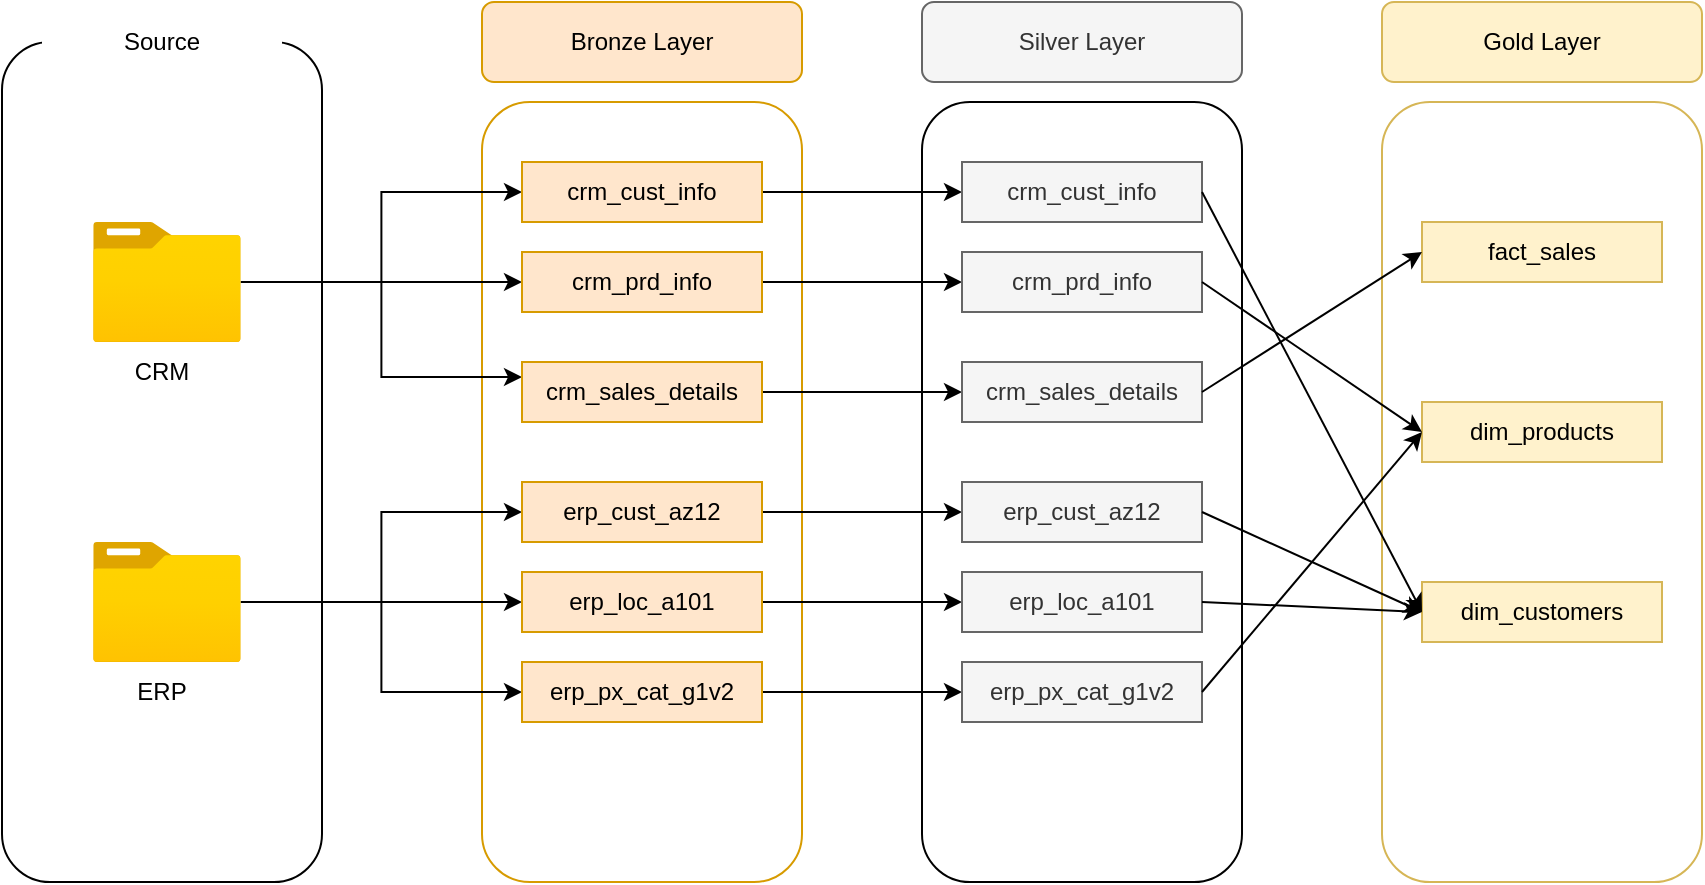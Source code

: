 <mxfile version="27.0.9">
  <diagram name="Page-1" id="cYCEzB_DU1TMpEEEDVQI">
    <mxGraphModel dx="1042" dy="626" grid="1" gridSize="10" guides="1" tooltips="1" connect="1" arrows="1" fold="1" page="1" pageScale="1" pageWidth="850" pageHeight="1100" math="0" shadow="0">
      <root>
        <mxCell id="0" />
        <mxCell id="1" parent="0" />
        <mxCell id="QTDBQFLBWSFrpyXNLR6P-1" value="" style="rounded=1;whiteSpace=wrap;html=1;fillColor=none;" parent="1" vertex="1">
          <mxGeometry x="40" y="180" width="160" height="420" as="geometry" />
        </mxCell>
        <mxCell id="QTDBQFLBWSFrpyXNLR6P-2" value="Bronze Layer" style="rounded=1;whiteSpace=wrap;html=1;fillColor=#ffe6cc;strokeColor=#d79b00;" parent="1" vertex="1">
          <mxGeometry x="280" y="160" width="160" height="40" as="geometry" />
        </mxCell>
        <mxCell id="QTDBQFLBWSFrpyXNLR6P-4" value="" style="rounded=1;whiteSpace=wrap;html=1;fillColor=none;strokeColor=#d79b00;" parent="1" vertex="1">
          <mxGeometry x="280" y="210" width="160" height="390" as="geometry" />
        </mxCell>
        <mxCell id="QTDBQFLBWSFrpyXNLR6P-5" value="Source" style="rounded=0;whiteSpace=wrap;html=1;labelBackgroundColor=none;fillColor=default;strokeColor=none;" parent="1" vertex="1">
          <mxGeometry x="60" y="160" width="120" height="40" as="geometry" />
        </mxCell>
        <mxCell id="QTDBQFLBWSFrpyXNLR6P-18" style="edgeStyle=orthogonalEdgeStyle;rounded=0;orthogonalLoop=1;jettySize=auto;html=1;entryX=0;entryY=0.5;entryDx=0;entryDy=0;" parent="1" source="QTDBQFLBWSFrpyXNLR6P-6" target="QTDBQFLBWSFrpyXNLR6P-15" edge="1">
          <mxGeometry relative="1" as="geometry" />
        </mxCell>
        <mxCell id="QTDBQFLBWSFrpyXNLR6P-19" style="edgeStyle=orthogonalEdgeStyle;rounded=0;orthogonalLoop=1;jettySize=auto;html=1;entryX=0;entryY=0.5;entryDx=0;entryDy=0;" parent="1" source="QTDBQFLBWSFrpyXNLR6P-6" target="QTDBQFLBWSFrpyXNLR6P-16" edge="1">
          <mxGeometry relative="1" as="geometry" />
        </mxCell>
        <mxCell id="QTDBQFLBWSFrpyXNLR6P-20" style="edgeStyle=orthogonalEdgeStyle;rounded=0;orthogonalLoop=1;jettySize=auto;html=1;entryX=0;entryY=0.25;entryDx=0;entryDy=0;" parent="1" source="QTDBQFLBWSFrpyXNLR6P-6" target="QTDBQFLBWSFrpyXNLR6P-17" edge="1">
          <mxGeometry relative="1" as="geometry" />
        </mxCell>
        <mxCell id="QTDBQFLBWSFrpyXNLR6P-6" value="" style="image;aspect=fixed;html=1;points=[];align=center;fontSize=12;image=img/lib/azure2/general/Folder_Blank.svg;" parent="1" vertex="1">
          <mxGeometry x="85.5" y="270" width="73.93" height="60" as="geometry" />
        </mxCell>
        <mxCell id="QTDBQFLBWSFrpyXNLR6P-24" style="edgeStyle=orthogonalEdgeStyle;rounded=0;orthogonalLoop=1;jettySize=auto;html=1;entryX=0;entryY=0.5;entryDx=0;entryDy=0;" parent="1" source="QTDBQFLBWSFrpyXNLR6P-7" target="QTDBQFLBWSFrpyXNLR6P-21" edge="1">
          <mxGeometry relative="1" as="geometry" />
        </mxCell>
        <mxCell id="QTDBQFLBWSFrpyXNLR6P-25" style="edgeStyle=orthogonalEdgeStyle;rounded=0;orthogonalLoop=1;jettySize=auto;html=1;" parent="1" source="QTDBQFLBWSFrpyXNLR6P-7" target="QTDBQFLBWSFrpyXNLR6P-22" edge="1">
          <mxGeometry relative="1" as="geometry" />
        </mxCell>
        <mxCell id="QTDBQFLBWSFrpyXNLR6P-28" style="edgeStyle=orthogonalEdgeStyle;rounded=0;orthogonalLoop=1;jettySize=auto;html=1;entryX=0;entryY=0.5;entryDx=0;entryDy=0;" parent="1" source="QTDBQFLBWSFrpyXNLR6P-7" target="QTDBQFLBWSFrpyXNLR6P-23" edge="1">
          <mxGeometry relative="1" as="geometry" />
        </mxCell>
        <mxCell id="QTDBQFLBWSFrpyXNLR6P-7" value="" style="image;aspect=fixed;html=1;points=[];align=center;fontSize=12;image=img/lib/azure2/general/Folder_Blank.svg;" parent="1" vertex="1">
          <mxGeometry x="85.5" y="430" width="73.93" height="60" as="geometry" />
        </mxCell>
        <mxCell id="QTDBQFLBWSFrpyXNLR6P-10" value="CRM" style="text;html=1;align=center;verticalAlign=middle;whiteSpace=wrap;rounded=0;" parent="1" vertex="1">
          <mxGeometry x="90" y="330" width="60" height="30" as="geometry" />
        </mxCell>
        <mxCell id="QTDBQFLBWSFrpyXNLR6P-13" value="ERP" style="text;html=1;align=center;verticalAlign=middle;whiteSpace=wrap;rounded=0;" parent="1" vertex="1">
          <mxGeometry x="90" y="490" width="60" height="30" as="geometry" />
        </mxCell>
        <mxCell id="QWUZtosewp1rNrmpP50Y-1" style="edgeStyle=orthogonalEdgeStyle;rounded=0;orthogonalLoop=1;jettySize=auto;html=1;exitX=1;exitY=0.5;exitDx=0;exitDy=0;entryX=0;entryY=0.5;entryDx=0;entryDy=0;" parent="1" source="QTDBQFLBWSFrpyXNLR6P-15" target="e5X18YRdHcAXorCpq64Z-3" edge="1">
          <mxGeometry relative="1" as="geometry" />
        </mxCell>
        <mxCell id="QTDBQFLBWSFrpyXNLR6P-15" value="crm_cust_info" style="rounded=0;whiteSpace=wrap;html=1;fillColor=#ffe6cc;strokeColor=#d79b00;" parent="1" vertex="1">
          <mxGeometry x="300" y="240" width="120" height="30" as="geometry" />
        </mxCell>
        <mxCell id="QWUZtosewp1rNrmpP50Y-2" style="edgeStyle=orthogonalEdgeStyle;rounded=0;orthogonalLoop=1;jettySize=auto;html=1;exitX=1;exitY=0.5;exitDx=0;exitDy=0;entryX=0;entryY=0.5;entryDx=0;entryDy=0;" parent="1" source="QTDBQFLBWSFrpyXNLR6P-16" target="e5X18YRdHcAXorCpq64Z-4" edge="1">
          <mxGeometry relative="1" as="geometry" />
        </mxCell>
        <mxCell id="QTDBQFLBWSFrpyXNLR6P-16" value="crm_prd_info" style="rounded=0;whiteSpace=wrap;html=1;fillColor=#ffe6cc;strokeColor=#d79b00;" parent="1" vertex="1">
          <mxGeometry x="300" y="285" width="120" height="30" as="geometry" />
        </mxCell>
        <mxCell id="QWUZtosewp1rNrmpP50Y-3" style="edgeStyle=orthogonalEdgeStyle;rounded=0;orthogonalLoop=1;jettySize=auto;html=1;exitX=1;exitY=0.5;exitDx=0;exitDy=0;entryX=0;entryY=0.5;entryDx=0;entryDy=0;" parent="1" source="QTDBQFLBWSFrpyXNLR6P-17" target="e5X18YRdHcAXorCpq64Z-5" edge="1">
          <mxGeometry relative="1" as="geometry" />
        </mxCell>
        <mxCell id="QTDBQFLBWSFrpyXNLR6P-17" value="crm_sales_details" style="rounded=0;whiteSpace=wrap;html=1;fillColor=#ffe6cc;strokeColor=#d79b00;" parent="1" vertex="1">
          <mxGeometry x="300" y="340" width="120" height="30" as="geometry" />
        </mxCell>
        <mxCell id="QWUZtosewp1rNrmpP50Y-4" style="edgeStyle=orthogonalEdgeStyle;rounded=0;orthogonalLoop=1;jettySize=auto;html=1;exitX=1;exitY=0.5;exitDx=0;exitDy=0;entryX=0;entryY=0.5;entryDx=0;entryDy=0;" parent="1" source="QTDBQFLBWSFrpyXNLR6P-21" target="e5X18YRdHcAXorCpq64Z-6" edge="1">
          <mxGeometry relative="1" as="geometry" />
        </mxCell>
        <mxCell id="QTDBQFLBWSFrpyXNLR6P-21" value="erp_cust_az12" style="rounded=0;whiteSpace=wrap;html=1;fillColor=#ffe6cc;strokeColor=#d79b00;" parent="1" vertex="1">
          <mxGeometry x="300" y="400" width="120" height="30" as="geometry" />
        </mxCell>
        <mxCell id="QWUZtosewp1rNrmpP50Y-5" style="edgeStyle=orthogonalEdgeStyle;rounded=0;orthogonalLoop=1;jettySize=auto;html=1;exitX=1;exitY=0.5;exitDx=0;exitDy=0;entryX=0;entryY=0.5;entryDx=0;entryDy=0;" parent="1" source="QTDBQFLBWSFrpyXNLR6P-22" target="e5X18YRdHcAXorCpq64Z-7" edge="1">
          <mxGeometry relative="1" as="geometry" />
        </mxCell>
        <mxCell id="QTDBQFLBWSFrpyXNLR6P-22" value="erp_loc_a101" style="rounded=0;whiteSpace=wrap;html=1;fillColor=#ffe6cc;strokeColor=#d79b00;" parent="1" vertex="1">
          <mxGeometry x="300" y="445" width="120" height="30" as="geometry" />
        </mxCell>
        <mxCell id="QWUZtosewp1rNrmpP50Y-6" style="edgeStyle=orthogonalEdgeStyle;rounded=0;orthogonalLoop=1;jettySize=auto;html=1;exitX=1;exitY=0.5;exitDx=0;exitDy=0;entryX=0;entryY=0.5;entryDx=0;entryDy=0;" parent="1" source="QTDBQFLBWSFrpyXNLR6P-23" target="e5X18YRdHcAXorCpq64Z-8" edge="1">
          <mxGeometry relative="1" as="geometry" />
        </mxCell>
        <mxCell id="QTDBQFLBWSFrpyXNLR6P-23" value="erp_px_cat_g1v2" style="rounded=0;whiteSpace=wrap;html=1;fillColor=#ffe6cc;strokeColor=#d79b00;" parent="1" vertex="1">
          <mxGeometry x="300" y="490" width="120" height="30" as="geometry" />
        </mxCell>
        <mxCell id="e5X18YRdHcAXorCpq64Z-1" value="Silver Layer" style="rounded=1;whiteSpace=wrap;html=1;fillColor=#f5f5f5;strokeColor=#666666;fontColor=#333333;" parent="1" vertex="1">
          <mxGeometry x="500" y="160" width="160" height="40" as="geometry" />
        </mxCell>
        <mxCell id="e5X18YRdHcAXorCpq64Z-2" value="" style="rounded=1;whiteSpace=wrap;html=1;fillColor=none;" parent="1" vertex="1">
          <mxGeometry x="500" y="210" width="160" height="390" as="geometry" />
        </mxCell>
        <mxCell id="e5X18YRdHcAXorCpq64Z-3" value="crm_cust_info" style="rounded=0;whiteSpace=wrap;html=1;fillColor=#f5f5f5;fontColor=#333333;strokeColor=#666666;" parent="1" vertex="1">
          <mxGeometry x="520" y="240" width="120" height="30" as="geometry" />
        </mxCell>
        <mxCell id="e5X18YRdHcAXorCpq64Z-4" value="crm_prd_info" style="rounded=0;whiteSpace=wrap;html=1;fillColor=#f5f5f5;fontColor=#333333;strokeColor=#666666;" parent="1" vertex="1">
          <mxGeometry x="520" y="285" width="120" height="30" as="geometry" />
        </mxCell>
        <mxCell id="e5X18YRdHcAXorCpq64Z-5" value="crm_sales_details" style="rounded=0;whiteSpace=wrap;html=1;fillColor=#f5f5f5;fontColor=#333333;strokeColor=#666666;" parent="1" vertex="1">
          <mxGeometry x="520" y="340" width="120" height="30" as="geometry" />
        </mxCell>
        <mxCell id="e5X18YRdHcAXorCpq64Z-6" value="erp_cust_az12" style="rounded=0;whiteSpace=wrap;html=1;fillColor=#f5f5f5;fontColor=#333333;strokeColor=#666666;" parent="1" vertex="1">
          <mxGeometry x="520" y="400" width="120" height="30" as="geometry" />
        </mxCell>
        <mxCell id="e5X18YRdHcAXorCpq64Z-7" value="erp_loc_a101" style="rounded=0;whiteSpace=wrap;html=1;fillColor=#f5f5f5;fontColor=#333333;strokeColor=#666666;" parent="1" vertex="1">
          <mxGeometry x="520" y="445" width="120" height="30" as="geometry" />
        </mxCell>
        <mxCell id="e5X18YRdHcAXorCpq64Z-8" value="erp_px_cat_g1v2" style="rounded=0;whiteSpace=wrap;html=1;fillColor=#f5f5f5;fontColor=#333333;strokeColor=#666666;" parent="1" vertex="1">
          <mxGeometry x="520" y="490" width="120" height="30" as="geometry" />
        </mxCell>
        <mxCell id="KiwYUBpxBAPaLr6RrqjO-1" value="Gold Layer" style="rounded=1;whiteSpace=wrap;html=1;fillColor=#fff2cc;strokeColor=#d6b656;" vertex="1" parent="1">
          <mxGeometry x="730" y="160" width="160" height="40" as="geometry" />
        </mxCell>
        <mxCell id="KiwYUBpxBAPaLr6RrqjO-2" value="" style="rounded=1;whiteSpace=wrap;html=1;fillColor=none;strokeColor=#d6b656;" vertex="1" parent="1">
          <mxGeometry x="730" y="210" width="160" height="390" as="geometry" />
        </mxCell>
        <mxCell id="KiwYUBpxBAPaLr6RrqjO-3" value="fact_sales" style="rounded=0;whiteSpace=wrap;html=1;fillColor=#fff2cc;strokeColor=#d6b656;" vertex="1" parent="1">
          <mxGeometry x="750" y="270" width="120" height="30" as="geometry" />
        </mxCell>
        <mxCell id="KiwYUBpxBAPaLr6RrqjO-4" value="dim_products" style="rounded=0;whiteSpace=wrap;html=1;fillColor=#fff2cc;strokeColor=#d6b656;" vertex="1" parent="1">
          <mxGeometry x="750" y="360" width="120" height="30" as="geometry" />
        </mxCell>
        <mxCell id="KiwYUBpxBAPaLr6RrqjO-5" value="dim_customers" style="rounded=0;whiteSpace=wrap;html=1;fillColor=#fff2cc;strokeColor=#d6b656;" vertex="1" parent="1">
          <mxGeometry x="750" y="450" width="120" height="30" as="geometry" />
        </mxCell>
        <mxCell id="KiwYUBpxBAPaLr6RrqjO-12" value="" style="endArrow=classic;html=1;rounded=0;exitX=1;exitY=0.5;exitDx=0;exitDy=0;entryX=0;entryY=0.5;entryDx=0;entryDy=0;" edge="1" parent="1" source="e5X18YRdHcAXorCpq64Z-5" target="KiwYUBpxBAPaLr6RrqjO-3">
          <mxGeometry width="50" height="50" relative="1" as="geometry">
            <mxPoint x="670" y="350" as="sourcePoint" />
            <mxPoint x="720" y="300" as="targetPoint" />
          </mxGeometry>
        </mxCell>
        <mxCell id="KiwYUBpxBAPaLr6RrqjO-13" value="" style="endArrow=classic;html=1;rounded=0;exitX=1;exitY=0.5;exitDx=0;exitDy=0;entryX=0;entryY=0.5;entryDx=0;entryDy=0;" edge="1" parent="1" source="e5X18YRdHcAXorCpq64Z-4" target="KiwYUBpxBAPaLr6RrqjO-4">
          <mxGeometry width="50" height="50" relative="1" as="geometry">
            <mxPoint x="680" y="390" as="sourcePoint" />
            <mxPoint x="790" y="320" as="targetPoint" />
          </mxGeometry>
        </mxCell>
        <mxCell id="KiwYUBpxBAPaLr6RrqjO-14" value="" style="endArrow=classic;html=1;rounded=0;exitX=1;exitY=0.5;exitDx=0;exitDy=0;entryX=0;entryY=0.5;entryDx=0;entryDy=0;" edge="1" parent="1" source="e5X18YRdHcAXorCpq64Z-7" target="KiwYUBpxBAPaLr6RrqjO-5">
          <mxGeometry width="50" height="50" relative="1" as="geometry">
            <mxPoint x="680" y="390" as="sourcePoint" />
            <mxPoint x="790" y="320" as="targetPoint" />
          </mxGeometry>
        </mxCell>
        <mxCell id="KiwYUBpxBAPaLr6RrqjO-15" value="" style="endArrow=classic;html=1;rounded=0;exitX=1;exitY=0.5;exitDx=0;exitDy=0;entryX=0;entryY=0.5;entryDx=0;entryDy=0;" edge="1" parent="1" source="e5X18YRdHcAXorCpq64Z-6" target="KiwYUBpxBAPaLr6RrqjO-5">
          <mxGeometry width="50" height="50" relative="1" as="geometry">
            <mxPoint x="680" y="390" as="sourcePoint" />
            <mxPoint x="790" y="320" as="targetPoint" />
          </mxGeometry>
        </mxCell>
        <mxCell id="KiwYUBpxBAPaLr6RrqjO-16" value="" style="endArrow=classic;html=1;rounded=0;exitX=1;exitY=0.5;exitDx=0;exitDy=0;entryX=0;entryY=0.5;entryDx=0;entryDy=0;" edge="1" parent="1" source="e5X18YRdHcAXorCpq64Z-3" target="KiwYUBpxBAPaLr6RrqjO-5">
          <mxGeometry width="50" height="50" relative="1" as="geometry">
            <mxPoint x="680" y="390" as="sourcePoint" />
            <mxPoint x="790" y="320" as="targetPoint" />
          </mxGeometry>
        </mxCell>
        <mxCell id="KiwYUBpxBAPaLr6RrqjO-17" value="" style="endArrow=classic;html=1;rounded=0;exitX=1;exitY=0.5;exitDx=0;exitDy=0;entryX=0;entryY=0.5;entryDx=0;entryDy=0;" edge="1" parent="1" source="e5X18YRdHcAXorCpq64Z-8" target="KiwYUBpxBAPaLr6RrqjO-4">
          <mxGeometry width="50" height="50" relative="1" as="geometry">
            <mxPoint x="670" y="170" as="sourcePoint" />
            <mxPoint x="780" y="100" as="targetPoint" />
          </mxGeometry>
        </mxCell>
      </root>
    </mxGraphModel>
  </diagram>
</mxfile>
